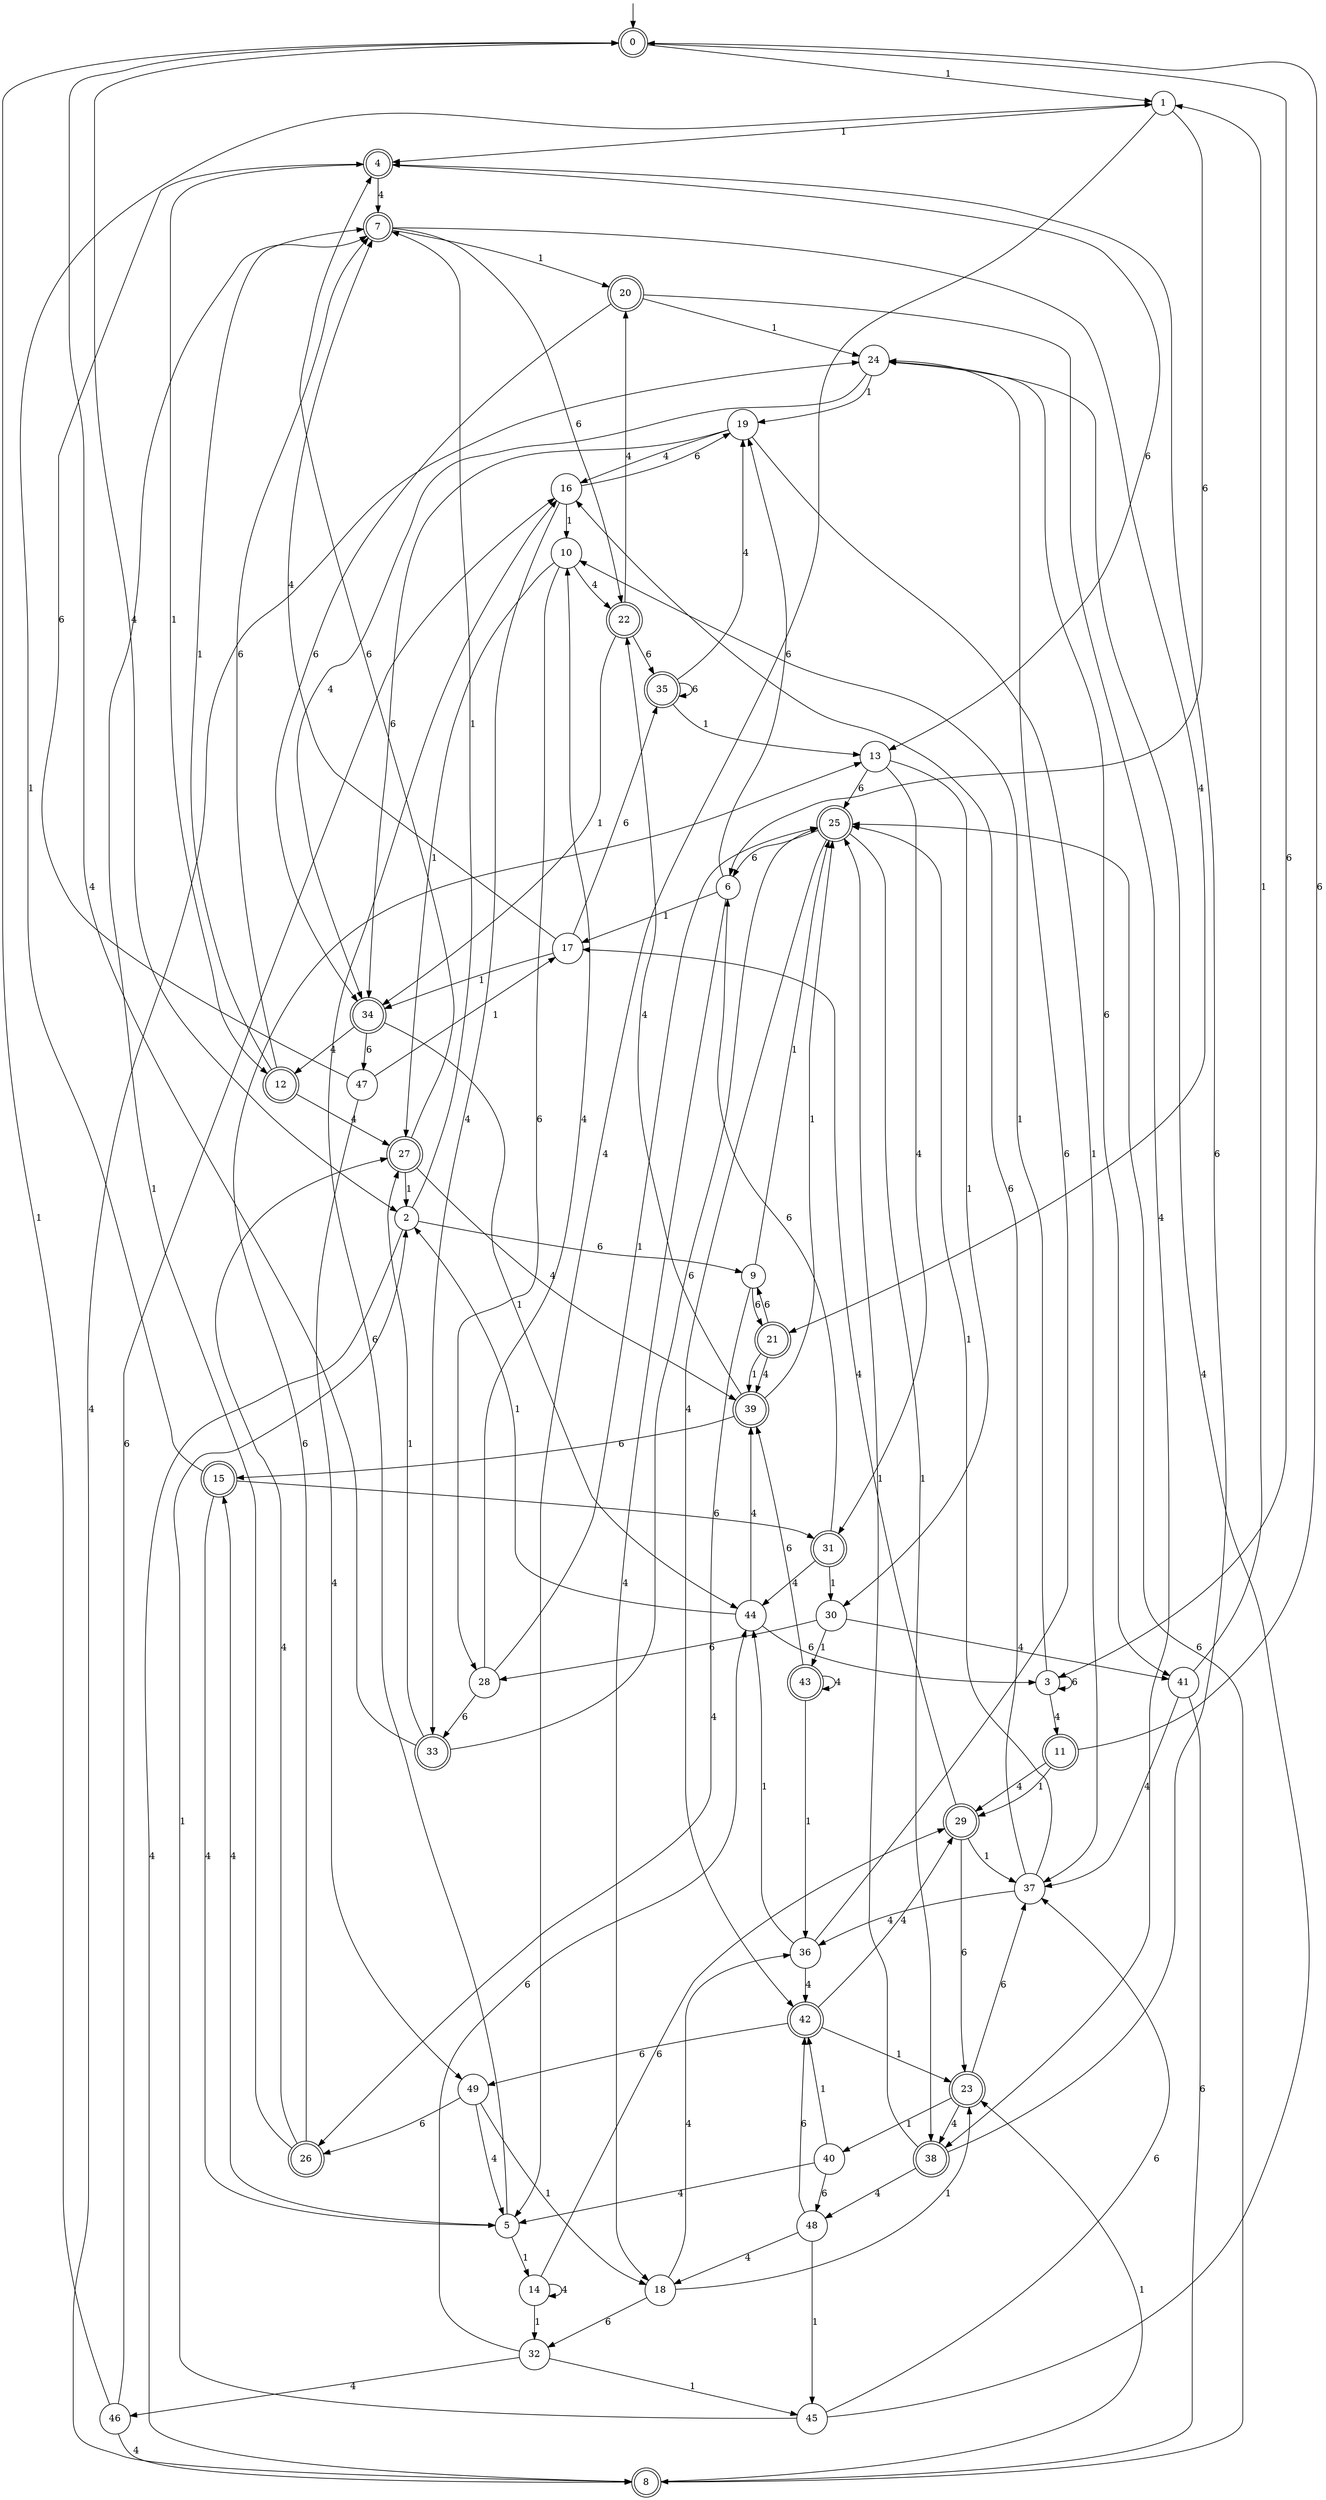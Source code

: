 digraph g {

	s0 [shape="doublecircle" label="0"];
	s1 [shape="circle" label="1"];
	s2 [shape="circle" label="2"];
	s3 [shape="circle" label="3"];
	s4 [shape="doublecircle" label="4"];
	s5 [shape="circle" label="5"];
	s6 [shape="circle" label="6"];
	s7 [shape="doublecircle" label="7"];
	s8 [shape="doublecircle" label="8"];
	s9 [shape="circle" label="9"];
	s10 [shape="circle" label="10"];
	s11 [shape="doublecircle" label="11"];
	s12 [shape="doublecircle" label="12"];
	s13 [shape="circle" label="13"];
	s14 [shape="circle" label="14"];
	s15 [shape="doublecircle" label="15"];
	s16 [shape="circle" label="16"];
	s17 [shape="circle" label="17"];
	s18 [shape="circle" label="18"];
	s19 [shape="circle" label="19"];
	s20 [shape="doublecircle" label="20"];
	s21 [shape="doublecircle" label="21"];
	s22 [shape="doublecircle" label="22"];
	s23 [shape="doublecircle" label="23"];
	s24 [shape="circle" label="24"];
	s25 [shape="doublecircle" label="25"];
	s26 [shape="doublecircle" label="26"];
	s27 [shape="doublecircle" label="27"];
	s28 [shape="circle" label="28"];
	s29 [shape="doublecircle" label="29"];
	s30 [shape="circle" label="30"];
	s31 [shape="doublecircle" label="31"];
	s32 [shape="circle" label="32"];
	s33 [shape="doublecircle" label="33"];
	s34 [shape="doublecircle" label="34"];
	s35 [shape="doublecircle" label="35"];
	s36 [shape="circle" label="36"];
	s37 [shape="circle" label="37"];
	s38 [shape="doublecircle" label="38"];
	s39 [shape="doublecircle" label="39"];
	s40 [shape="circle" label="40"];
	s41 [shape="circle" label="41"];
	s42 [shape="doublecircle" label="42"];
	s43 [shape="doublecircle" label="43"];
	s44 [shape="circle" label="44"];
	s45 [shape="circle" label="45"];
	s46 [shape="circle" label="46"];
	s47 [shape="circle" label="47"];
	s48 [shape="circle" label="48"];
	s49 [shape="circle" label="49"];
	s0 -> s1 [label="1"];
	s0 -> s2 [label="4"];
	s0 -> s3 [label="6"];
	s1 -> s4 [label="1"];
	s1 -> s5 [label="4"];
	s1 -> s6 [label="6"];
	s2 -> s7 [label="1"];
	s2 -> s8 [label="4"];
	s2 -> s9 [label="6"];
	s3 -> s10 [label="1"];
	s3 -> s11 [label="4"];
	s3 -> s3 [label="6"];
	s4 -> s12 [label="1"];
	s4 -> s7 [label="4"];
	s4 -> s13 [label="6"];
	s5 -> s14 [label="1"];
	s5 -> s15 [label="4"];
	s5 -> s16 [label="6"];
	s6 -> s17 [label="1"];
	s6 -> s18 [label="4"];
	s6 -> s19 [label="6"];
	s7 -> s20 [label="1"];
	s7 -> s21 [label="4"];
	s7 -> s22 [label="6"];
	s8 -> s23 [label="1"];
	s8 -> s24 [label="4"];
	s8 -> s25 [label="6"];
	s9 -> s25 [label="1"];
	s9 -> s26 [label="4"];
	s9 -> s21 [label="6"];
	s10 -> s27 [label="1"];
	s10 -> s22 [label="4"];
	s10 -> s28 [label="6"];
	s11 -> s29 [label="1"];
	s11 -> s29 [label="4"];
	s11 -> s0 [label="6"];
	s12 -> s7 [label="1"];
	s12 -> s27 [label="4"];
	s12 -> s7 [label="6"];
	s13 -> s30 [label="1"];
	s13 -> s31 [label="4"];
	s13 -> s25 [label="6"];
	s14 -> s32 [label="1"];
	s14 -> s14 [label="4"];
	s14 -> s29 [label="6"];
	s15 -> s1 [label="1"];
	s15 -> s5 [label="4"];
	s15 -> s31 [label="6"];
	s16 -> s10 [label="1"];
	s16 -> s33 [label="4"];
	s16 -> s19 [label="6"];
	s17 -> s34 [label="1"];
	s17 -> s7 [label="4"];
	s17 -> s35 [label="6"];
	s18 -> s23 [label="1"];
	s18 -> s36 [label="4"];
	s18 -> s32 [label="6"];
	s19 -> s37 [label="1"];
	s19 -> s16 [label="4"];
	s19 -> s34 [label="6"];
	s20 -> s24 [label="1"];
	s20 -> s38 [label="4"];
	s20 -> s34 [label="6"];
	s21 -> s39 [label="1"];
	s21 -> s39 [label="4"];
	s21 -> s9 [label="6"];
	s22 -> s34 [label="1"];
	s22 -> s20 [label="4"];
	s22 -> s35 [label="6"];
	s23 -> s40 [label="1"];
	s23 -> s38 [label="4"];
	s23 -> s37 [label="6"];
	s24 -> s19 [label="1"];
	s24 -> s34 [label="4"];
	s24 -> s41 [label="6"];
	s25 -> s38 [label="1"];
	s25 -> s42 [label="4"];
	s25 -> s6 [label="6"];
	s26 -> s7 [label="1"];
	s26 -> s27 [label="4"];
	s26 -> s13 [label="6"];
	s27 -> s2 [label="1"];
	s27 -> s39 [label="4"];
	s27 -> s4 [label="6"];
	s28 -> s25 [label="1"];
	s28 -> s10 [label="4"];
	s28 -> s33 [label="6"];
	s29 -> s37 [label="1"];
	s29 -> s17 [label="4"];
	s29 -> s23 [label="6"];
	s30 -> s43 [label="1"];
	s30 -> s41 [label="4"];
	s30 -> s28 [label="6"];
	s31 -> s30 [label="1"];
	s31 -> s44 [label="4"];
	s31 -> s6 [label="6"];
	s32 -> s45 [label="1"];
	s32 -> s46 [label="4"];
	s32 -> s44 [label="6"];
	s33 -> s27 [label="1"];
	s33 -> s0 [label="4"];
	s33 -> s25 [label="6"];
	s34 -> s44 [label="1"];
	s34 -> s12 [label="4"];
	s34 -> s47 [label="6"];
	s35 -> s13 [label="1"];
	s35 -> s19 [label="4"];
	s35 -> s35 [label="6"];
	s36 -> s44 [label="1"];
	s36 -> s42 [label="4"];
	s36 -> s24 [label="6"];
	s37 -> s25 [label="1"];
	s37 -> s36 [label="4"];
	s37 -> s16 [label="6"];
	s38 -> s25 [label="1"];
	s38 -> s48 [label="4"];
	s38 -> s4 [label="6"];
	s39 -> s25 [label="1"];
	s39 -> s22 [label="4"];
	s39 -> s15 [label="6"];
	s40 -> s42 [label="1"];
	s40 -> s5 [label="4"];
	s40 -> s48 [label="6"];
	s41 -> s1 [label="1"];
	s41 -> s37 [label="4"];
	s41 -> s8 [label="6"];
	s42 -> s23 [label="1"];
	s42 -> s29 [label="4"];
	s42 -> s49 [label="6"];
	s43 -> s36 [label="1"];
	s43 -> s43 [label="4"];
	s43 -> s39 [label="6"];
	s44 -> s2 [label="1"];
	s44 -> s39 [label="4"];
	s44 -> s3 [label="6"];
	s45 -> s2 [label="1"];
	s45 -> s24 [label="4"];
	s45 -> s37 [label="6"];
	s46 -> s0 [label="1"];
	s46 -> s8 [label="4"];
	s46 -> s16 [label="6"];
	s47 -> s17 [label="1"];
	s47 -> s49 [label="4"];
	s47 -> s4 [label="6"];
	s48 -> s45 [label="1"];
	s48 -> s18 [label="4"];
	s48 -> s42 [label="6"];
	s49 -> s18 [label="1"];
	s49 -> s5 [label="4"];
	s49 -> s26 [label="6"];

__start0 [label="" shape="none" width="0" height="0"];
__start0 -> s0;

}
